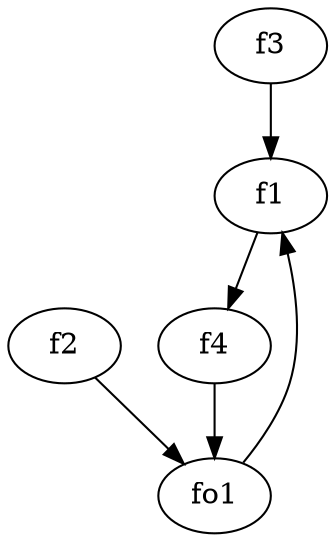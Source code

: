 strict digraph  {
f1;
f2;
f3;
f4;
fo1;
f1 -> f4  [weight=2];
f2 -> fo1  [weight=2];
f3 -> f1  [weight=2];
f4 -> fo1  [weight=2];
fo1 -> f1  [weight=2];
}
